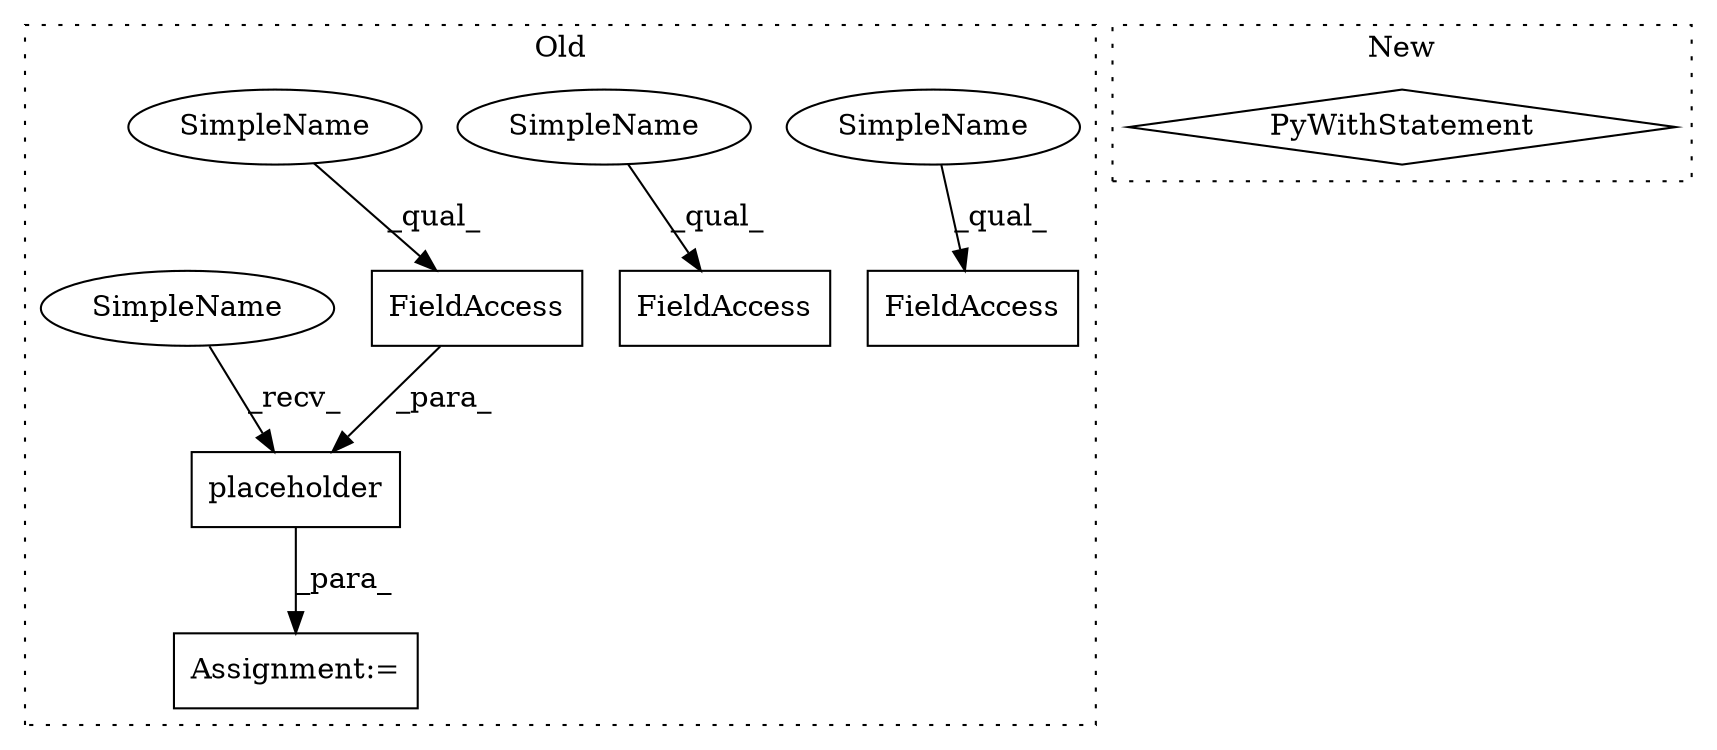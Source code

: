 digraph G {
subgraph cluster0 {
1 [label="placeholder" a="32" s="1470,1518" l="12,1" shape="box"];
3 [label="FieldAccess" a="22" s="1482" l="18" shape="box"];
4 [label="Assignment:=" a="7" s="1736" l="1" shape="box"];
5 [label="FieldAccess" a="22" s="1667" l="18" shape="box"];
6 [label="FieldAccess" a="22" s="1737" l="18" shape="box"];
7 [label="SimpleName" a="42" s="1737" l="10" shape="ellipse"];
8 [label="SimpleName" a="42" s="1667" l="10" shape="ellipse"];
9 [label="SimpleName" a="42" s="1482" l="10" shape="ellipse"];
10 [label="SimpleName" a="42" s="1459" l="10" shape="ellipse"];
label = "Old";
style="dotted";
}
subgraph cluster1 {
2 [label="PyWithStatement" a="104" s="1145,1175" l="10,2" shape="diamond"];
label = "New";
style="dotted";
}
1 -> 4 [label="_para_"];
3 -> 1 [label="_para_"];
7 -> 6 [label="_qual_"];
8 -> 5 [label="_qual_"];
9 -> 3 [label="_qual_"];
10 -> 1 [label="_recv_"];
}